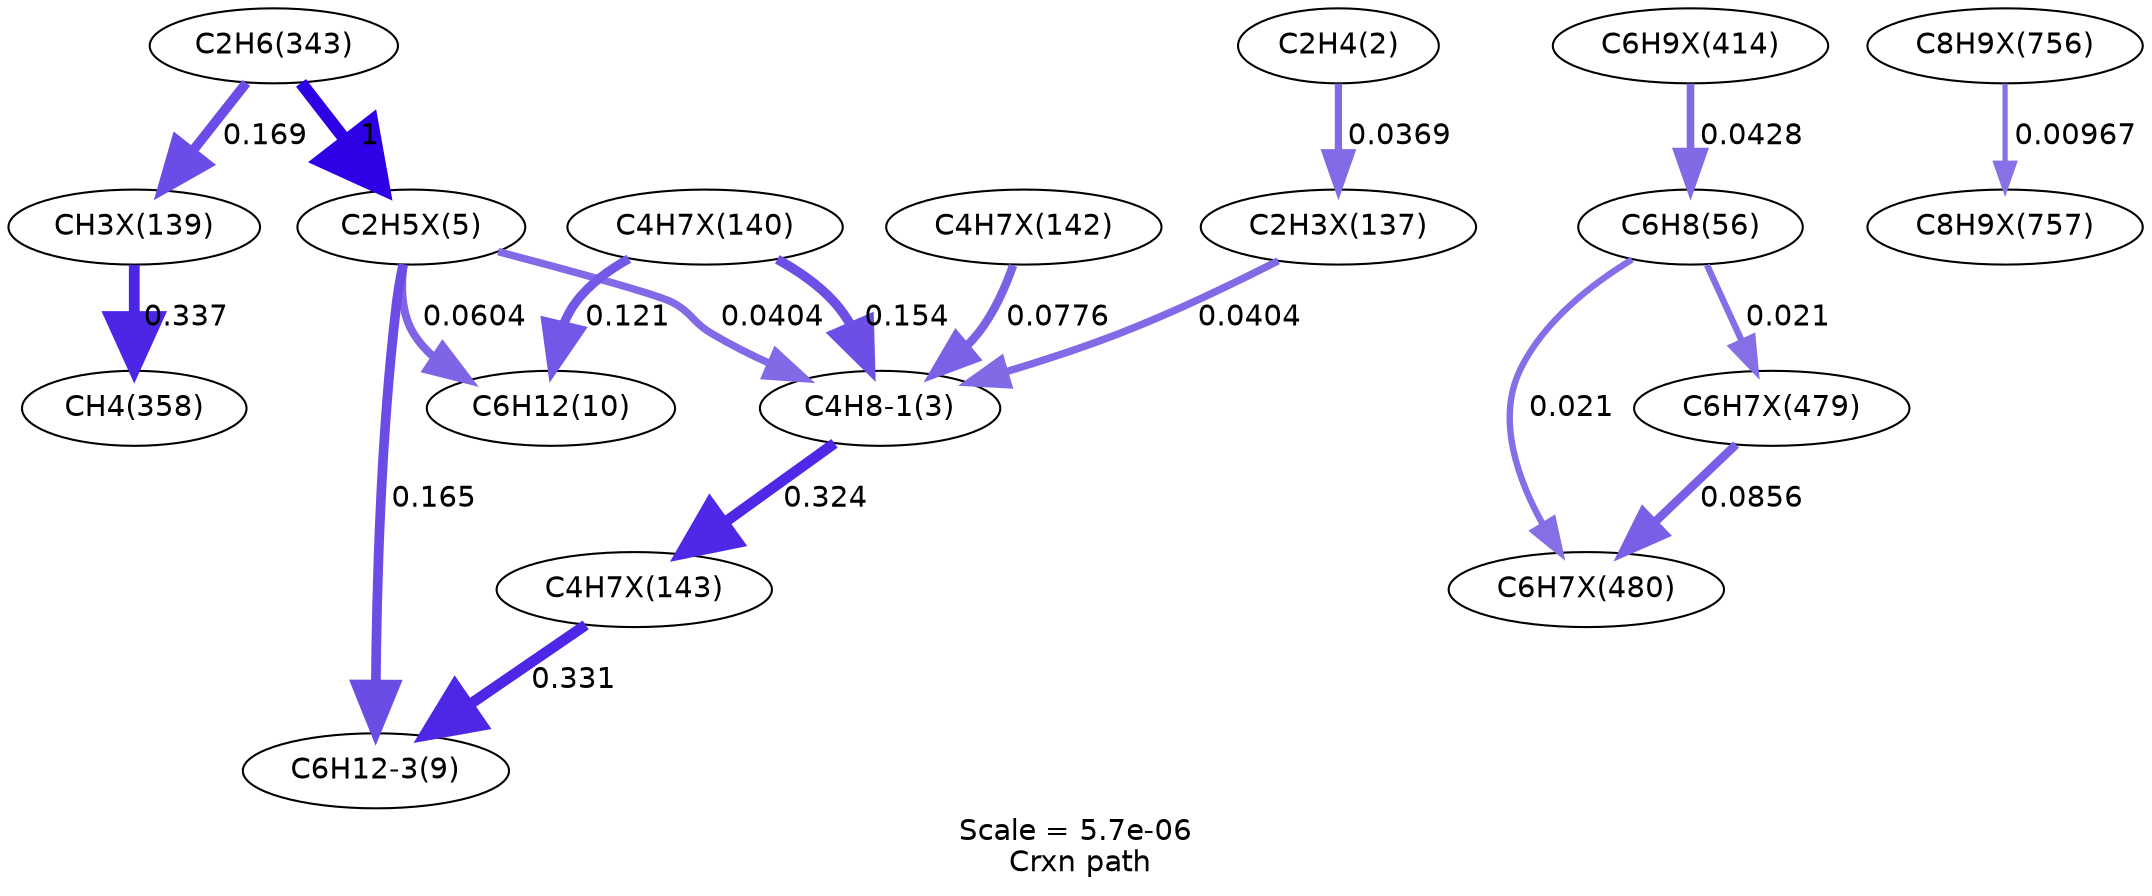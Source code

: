 digraph reaction_paths {
center=1;
s5 -> s24[fontname="Helvetica", style="setlinewidth(3.51)", arrowsize=1.75, color="0.7, 0.537, 0.9"
, label=" 0.0369"];
s22 -> s6[fontname="Helvetica", style="setlinewidth(3.58)", arrowsize=1.79, color="0.7, 0.54, 0.9"
, label=" 0.0404"];
s17 -> s22[fontname="Helvetica", style="setlinewidth(6)", arrowsize=3, color="0.7, 1.5, 0.9"
, label=" 1"];
s22 -> s12[fontname="Helvetica", style="setlinewidth(3.88)", arrowsize=1.94, color="0.7, 0.56, 0.9"
, label=" 0.0604"];
s22 -> s11[fontname="Helvetica", style="setlinewidth(4.64)", arrowsize=2.32, color="0.7, 0.665, 0.9"
, label=" 0.165"];
s24 -> s6[fontname="Helvetica", style="setlinewidth(3.58)", arrowsize=1.79, color="0.7, 0.54, 0.9"
, label=" 0.0404"];
s26 -> s6[fontname="Helvetica", style="setlinewidth(4.59)", arrowsize=2.29, color="0.7, 0.654, 0.9"
, label=" 0.154"];
s6 -> s29[fontname="Helvetica", style="setlinewidth(5.15)", arrowsize=2.57, color="0.7, 0.824, 0.9"
, label=" 0.324"];
s28 -> s6[fontname="Helvetica", style="setlinewidth(4.07)", arrowsize=2.04, color="0.7, 0.578, 0.9"
, label=" 0.0776"];
s17 -> s25[fontname="Helvetica", style="setlinewidth(4.66)", arrowsize=2.33, color="0.7, 0.669, 0.9"
, label=" 0.169"];
s15 -> s36[fontname="Helvetica", style="setlinewidth(3.08)", arrowsize=1.54, color="0.7, 0.521, 0.9"
, label=" 0.021"];
s15 -> s35[fontname="Helvetica", style="setlinewidth(3.08)", arrowsize=1.54, color="0.7, 0.521, 0.9"
, label=" 0.021"];
s32 -> s15[fontname="Helvetica", style="setlinewidth(3.62)", arrowsize=1.81, color="0.7, 0.543, 0.9"
, label=" 0.0428"];
s26 -> s12[fontname="Helvetica", style="setlinewidth(4.4)", arrowsize=2.2, color="0.7, 0.621, 0.9"
, label=" 0.121"];
s35 -> s36[fontname="Helvetica", style="setlinewidth(4.14)", arrowsize=2.07, color="0.7, 0.586, 0.9"
, label=" 0.0856"];
s29 -> s11[fontname="Helvetica", style="setlinewidth(5.16)", arrowsize=2.58, color="0.7, 0.831, 0.9"
, label=" 0.331"];
s41 -> s42[fontname="Helvetica", style="setlinewidth(2.5)", arrowsize=1.25, color="0.7, 0.51, 0.9"
, label=" 0.00967"];
s25 -> s18[fontname="Helvetica", style="setlinewidth(5.18)", arrowsize=2.59, color="0.7, 0.837, 0.9"
, label=" 0.337"];
s5 [ fontname="Helvetica", label="C2H4(2)"];
s6 [ fontname="Helvetica", label="C4H8-1(3)"];
s11 [ fontname="Helvetica", label="C6H12-3(9)"];
s12 [ fontname="Helvetica", label="C6H12(10)"];
s15 [ fontname="Helvetica", label="C6H8(56)"];
s17 [ fontname="Helvetica", label="C2H6(343)"];
s18 [ fontname="Helvetica", label="CH4(358)"];
s22 [ fontname="Helvetica", label="C2H5X(5)"];
s24 [ fontname="Helvetica", label="C2H3X(137)"];
s25 [ fontname="Helvetica", label="CH3X(139)"];
s26 [ fontname="Helvetica", label="C4H7X(140)"];
s28 [ fontname="Helvetica", label="C4H7X(142)"];
s29 [ fontname="Helvetica", label="C4H7X(143)"];
s32 [ fontname="Helvetica", label="C6H9X(414)"];
s35 [ fontname="Helvetica", label="C6H7X(479)"];
s36 [ fontname="Helvetica", label="C6H7X(480)"];
s41 [ fontname="Helvetica", label="C8H9X(756)"];
s42 [ fontname="Helvetica", label="C8H9X(757)"];
 label = "Scale = 5.7e-06\l Crxn path";
 fontname = "Helvetica";
}
